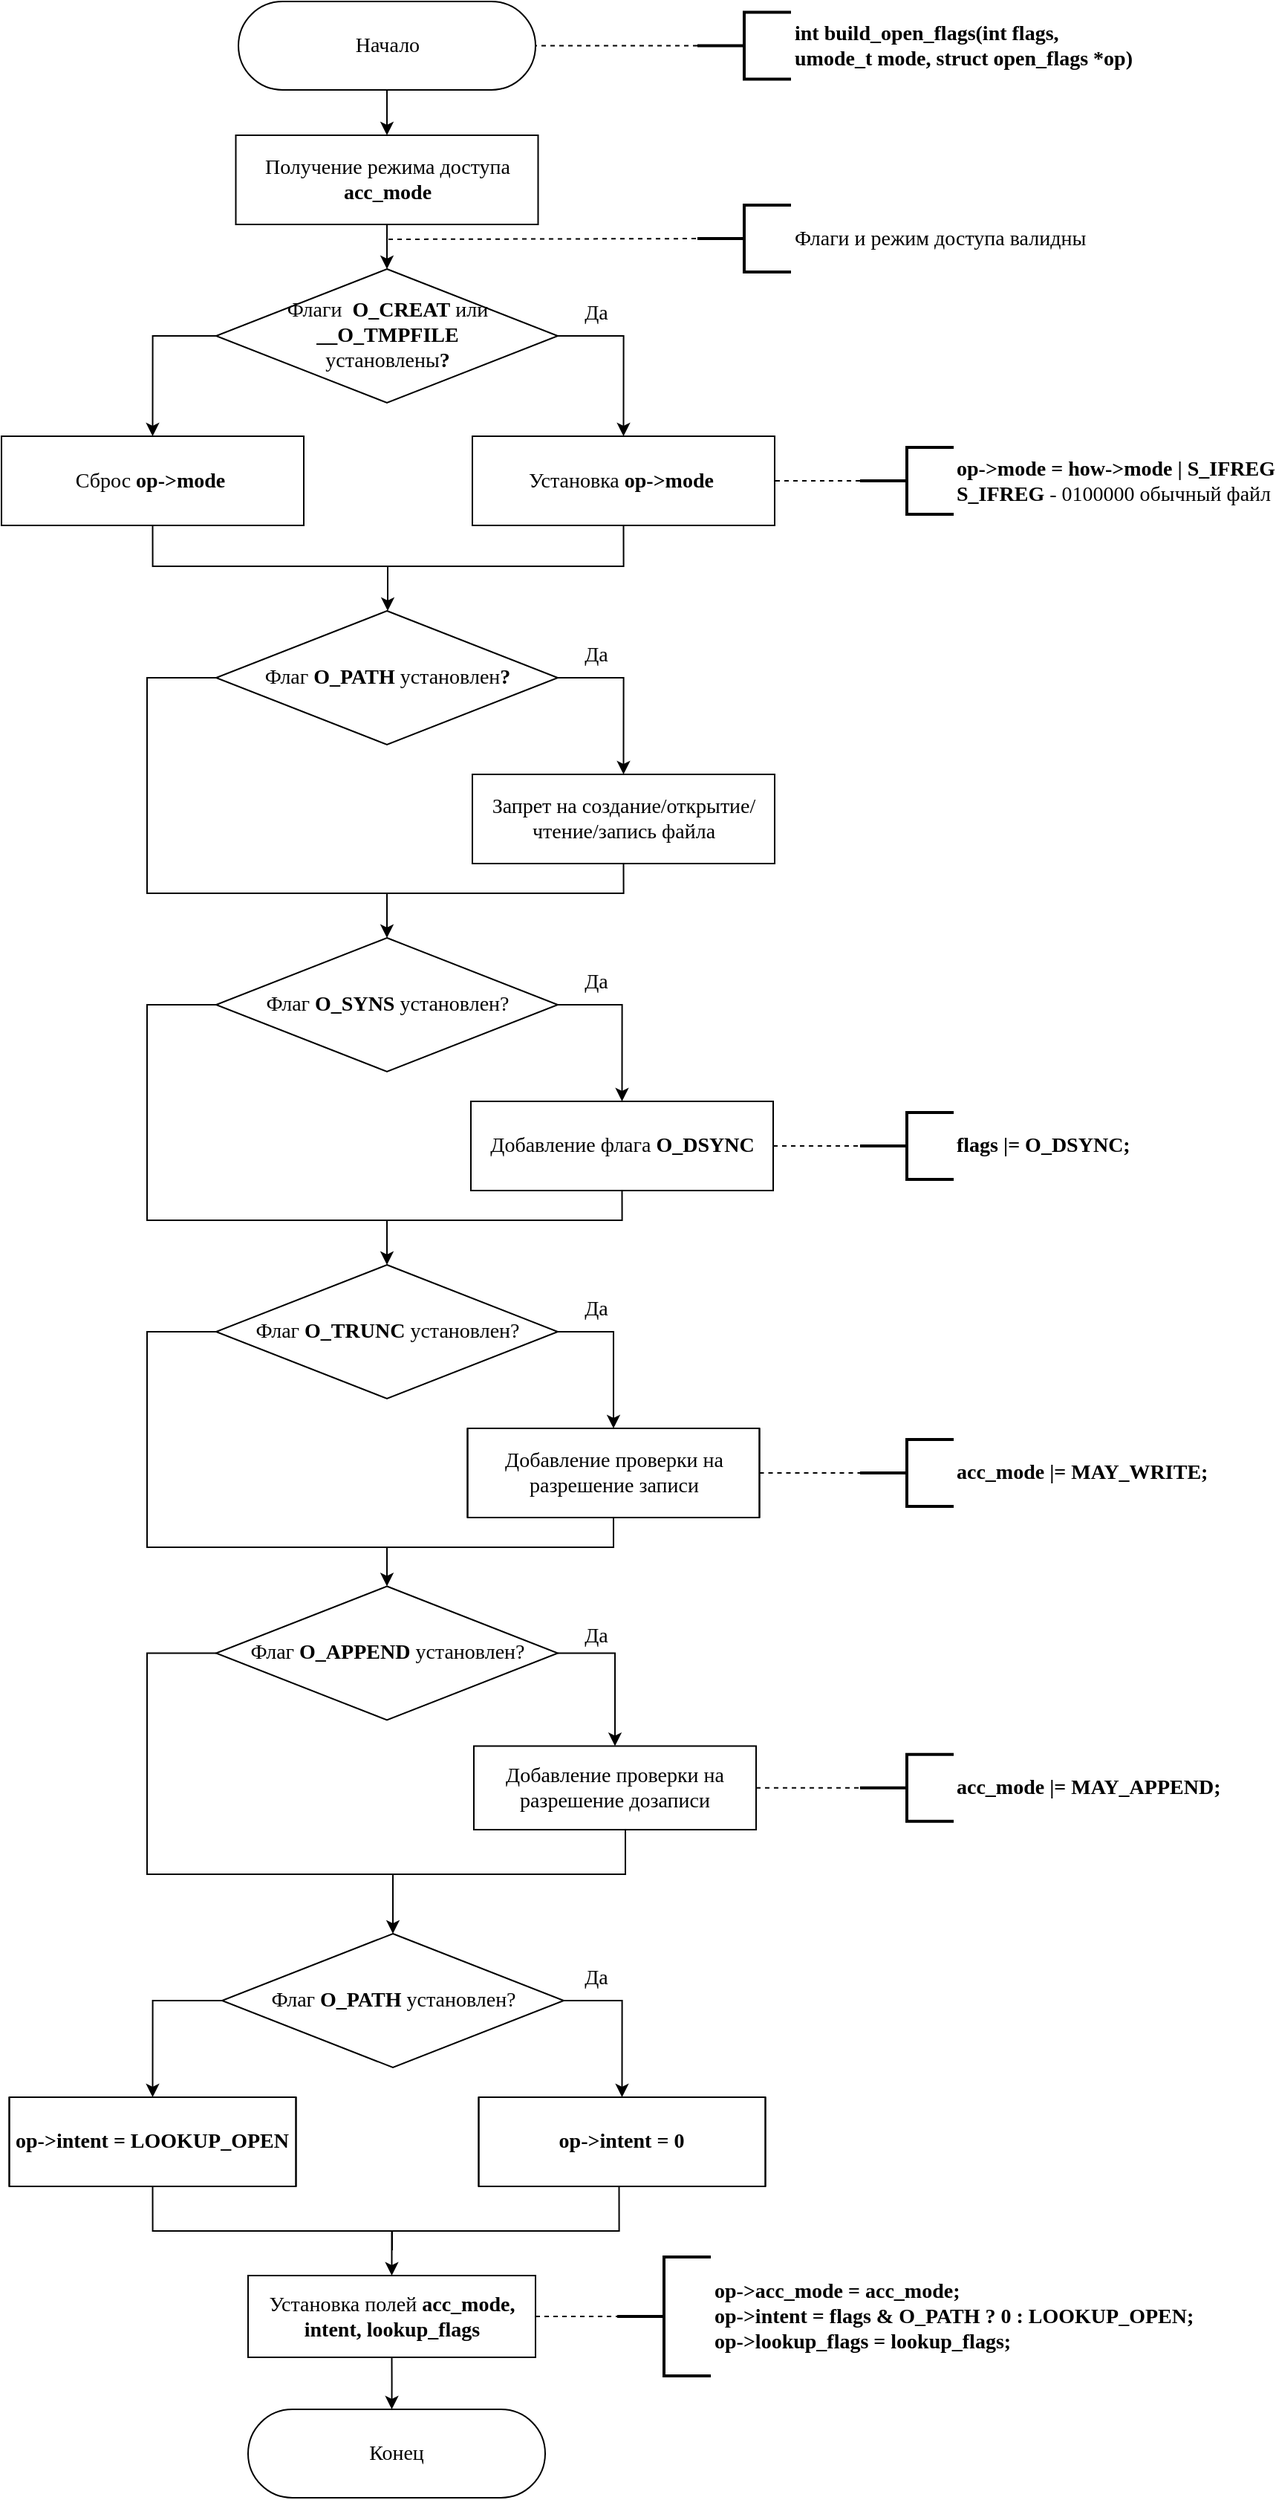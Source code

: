 <mxfile version="18.0.4" type="device"><diagram id="yznmS9RALGHqcGQ9TPkY" name="build_open_flags"><mxGraphModel dx="966" dy="589" grid="1" gridSize="10" guides="1" tooltips="1" connect="1" arrows="1" fold="1" page="1" pageScale="1" pageWidth="1000" pageHeight="1800" math="0" shadow="0"><root><mxCell id="0"/><mxCell id="1" parent="0"/><mxCell id="xr5QYeheGS8BZsds1Ehl-11" style="edgeStyle=none;html=1;exitX=0.5;exitY=1;exitDx=0;exitDy=0;entryX=0.5;entryY=0;entryDx=0;entryDy=0;fontFamily=Times New Roman;fontSize=14;fontColor=default;" parent="1" source="V66sFUMc201olFzpW1oP-2" target="xr5QYeheGS8BZsds1Ehl-4" edge="1"><mxGeometry relative="1" as="geometry"/></mxCell><mxCell id="V66sFUMc201olFzpW1oP-2" value="Начало" style="rounded=1;whiteSpace=wrap;html=1;arcSize=50;fontSize=14;fontFamily=Times New Roman;" parent="1" vertex="1"><mxGeometry x="279.5" y="60" width="200" height="59.5" as="geometry"/></mxCell><mxCell id="V66sFUMc201olFzpW1oP-5" style="edgeStyle=orthogonalEdgeStyle;rounded=0;orthogonalLoop=1;jettySize=auto;html=1;exitX=0;exitY=0.5;exitDx=0;exitDy=0;exitPerimeter=0;entryX=1;entryY=0.5;entryDx=0;entryDy=0;startArrow=none;startFill=0;endArrow=none;endFill=0;fontSize=14;dashed=1;fontFamily=Times New Roman;" parent="1" source="V66sFUMc201olFzpW1oP-6" target="V66sFUMc201olFzpW1oP-2" edge="1"><mxGeometry relative="1" as="geometry"/></mxCell><mxCell id="V66sFUMc201olFzpW1oP-6" value="&lt;div style=&quot;font-size: 14px&quot;&gt;&lt;b&gt;int build_open_flags(int flags,&lt;br style=&quot;font-size: 14px&quot;&gt;umode_t mode, struct open_flags *op)&lt;/b&gt;&lt;/div&gt;" style="strokeWidth=2;html=1;shape=mxgraph.flowchart.annotation_2;align=left;labelPosition=right;pointerEvents=1;fontSize=14;fontFamily=Times New Roman;" parent="1" vertex="1"><mxGeometry x="588.5" y="67.25" width="63" height="45" as="geometry"/></mxCell><mxCell id="V66sFUMc201olFzpW1oP-9" style="edgeStyle=orthogonalEdgeStyle;rounded=0;orthogonalLoop=1;jettySize=auto;html=1;exitX=0;exitY=0.5;exitDx=0;exitDy=0;startArrow=none;startFill=0;endArrow=classic;endFill=1;fontSize=14;fontFamily=Times New Roman;entryX=0.5;entryY=0;entryDx=0;entryDy=0;" parent="1" source="xr5QYeheGS8BZsds1Ehl-7" target="xr5QYeheGS8BZsds1Ehl-5" edge="1"><mxGeometry relative="1" as="geometry"><mxPoint x="214.53" y="305" as="sourcePoint"/><mxPoint x="167.997" y="360" as="targetPoint"/></mxGeometry></mxCell><mxCell id="V66sFUMc201olFzpW1oP-35" style="edgeStyle=orthogonalEdgeStyle;rounded=0;orthogonalLoop=1;jettySize=auto;html=1;exitX=1;exitY=0.5;exitDx=0;exitDy=0;endArrow=classic;endFill=1;fontFamily=Times New Roman;fontSize=14;entryX=0.5;entryY=0;entryDx=0;entryDy=0;" parent="1" source="xr5QYeheGS8BZsds1Ehl-7" target="xr5QYeheGS8BZsds1Ehl-6" edge="1"><mxGeometry relative="1" as="geometry"><mxPoint x="496" y="345" as="sourcePoint"/><mxPoint x="558" y="360" as="targetPoint"/></mxGeometry></mxCell><mxCell id="xr5QYeheGS8BZsds1Ehl-15" style="edgeStyle=orthogonalEdgeStyle;rounded=0;html=1;exitX=1;exitY=0.5;exitDx=0;exitDy=0;entryX=0.5;entryY=0;entryDx=0;entryDy=0;fontFamily=Times New Roman;fontSize=14;fontColor=default;jumpStyle=none;" parent="1" source="V66sFUMc201olFzpW1oP-36" target="xr5QYeheGS8BZsds1Ehl-8" edge="1"><mxGeometry relative="1" as="geometry"/></mxCell><mxCell id="xr5QYeheGS8BZsds1Ehl-31" style="edgeStyle=orthogonalEdgeStyle;rounded=0;jumpStyle=none;html=1;exitX=0;exitY=0.5;exitDx=0;exitDy=0;entryX=0.5;entryY=0;entryDx=0;entryDy=0;fontFamily=Times New Roman;fontSize=14;fontColor=default;startArrow=none;startFill=0;endArrow=classic;endFill=1;" parent="1" source="V66sFUMc201olFzpW1oP-36" target="lI9Hg3RLVakBG7dD0LxA-4" edge="1"><mxGeometry relative="1" as="geometry"><Array as="points"><mxPoint x="218" y="515"/><mxPoint x="218" y="660"/><mxPoint x="380" y="660"/></Array></mxGeometry></mxCell><mxCell id="V66sFUMc201olFzpW1oP-36" value="Флаг &lt;b&gt;O_PATH &lt;/b&gt;установлен&lt;b&gt;?&lt;/b&gt;" style="rhombus;whiteSpace=wrap;html=1;fontSize=14;fontFamily=Times New Roman;" parent="1" vertex="1"><mxGeometry x="264.5" y="470" width="230" height="90" as="geometry"/></mxCell><mxCell id="xr5QYeheGS8BZsds1Ehl-24" style="edgeStyle=orthogonalEdgeStyle;rounded=0;jumpStyle=none;html=1;exitX=1;exitY=0.5;exitDx=0;exitDy=0;entryX=0.5;entryY=0;entryDx=0;entryDy=0;fontFamily=Times New Roman;fontSize=14;fontColor=default;startArrow=none;startFill=0;endArrow=classic;endFill=1;" parent="1" source="V66sFUMc201olFzpW1oP-38" target="V66sFUMc201olFzpW1oP-39" edge="1"><mxGeometry relative="1" as="geometry"/></mxCell><mxCell id="xr5QYeheGS8BZsds1Ehl-33" style="edgeStyle=orthogonalEdgeStyle;rounded=0;jumpStyle=none;html=1;exitX=0;exitY=0.5;exitDx=0;exitDy=0;entryX=0.5;entryY=0;entryDx=0;entryDy=0;fontFamily=Times New Roman;fontSize=14;fontColor=default;startArrow=none;startFill=0;endArrow=classic;endFill=1;" parent="1" source="V66sFUMc201olFzpW1oP-38" target="V66sFUMc201olFzpW1oP-40" edge="1"><mxGeometry relative="1" as="geometry"><Array as="points"><mxPoint x="218" y="955"/><mxPoint x="218" y="1100"/><mxPoint x="380" y="1100"/></Array></mxGeometry></mxCell><mxCell id="V66sFUMc201olFzpW1oP-38" value="Флаг &lt;b&gt;O_TRUNC &lt;/b&gt;установлен?" style="rhombus;whiteSpace=wrap;html=1;fontSize=14;fontFamily=Times New Roman;" parent="1" vertex="1"><mxGeometry x="264.5" y="910" width="230" height="90" as="geometry"/></mxCell><mxCell id="xr5QYeheGS8BZsds1Ehl-39" style="edgeStyle=orthogonalEdgeStyle;rounded=0;jumpStyle=none;html=1;exitX=0.5;exitY=1;exitDx=0;exitDy=0;fontFamily=Times New Roman;fontSize=14;fontColor=default;startArrow=none;startFill=0;endArrow=none;endFill=0;" parent="1" source="V66sFUMc201olFzpW1oP-39" edge="1"><mxGeometry relative="1" as="geometry"><mxPoint x="378" y="1100" as="targetPoint"/><Array as="points"><mxPoint x="532" y="1100"/></Array></mxGeometry></mxCell><mxCell id="xr5QYeheGS8BZsds1Ehl-48" style="edgeStyle=orthogonalEdgeStyle;rounded=0;jumpStyle=none;html=1;exitX=1;exitY=0.5;exitDx=0;exitDy=0;entryX=0;entryY=0.5;entryDx=0;entryDy=0;entryPerimeter=0;dashed=1;fontFamily=Times New Roman;fontSize=14;fontColor=default;startArrow=none;startFill=0;endArrow=none;endFill=0;" parent="1" source="V66sFUMc201olFzpW1oP-39" target="lI9Hg3RLVakBG7dD0LxA-15" edge="1"><mxGeometry relative="1" as="geometry"/></mxCell><mxCell id="V66sFUMc201olFzpW1oP-39" value="Добавление проверки на разрешение записи" style="shape=process;whiteSpace=wrap;html=1;backgroundOutline=1;fontSize=14;size=0;fontFamily=Times New Roman;" parent="1" vertex="1"><mxGeometry x="433.75" y="1020" width="196.5" height="60" as="geometry"/></mxCell><mxCell id="xr5QYeheGS8BZsds1Ehl-23" style="edgeStyle=orthogonalEdgeStyle;rounded=0;jumpStyle=none;html=1;exitX=1;exitY=0.5;exitDx=0;exitDy=0;entryX=0.5;entryY=0;entryDx=0;entryDy=0;fontFamily=Times New Roman;fontSize=14;fontColor=default;startArrow=none;startFill=0;endArrow=classic;endFill=1;" parent="1" source="V66sFUMc201olFzpW1oP-40" target="V66sFUMc201olFzpW1oP-41" edge="1"><mxGeometry relative="1" as="geometry"/></mxCell><mxCell id="xr5QYeheGS8BZsds1Ehl-34" style="edgeStyle=orthogonalEdgeStyle;rounded=0;jumpStyle=none;html=1;exitX=0;exitY=0.5;exitDx=0;exitDy=0;entryX=0.5;entryY=0;entryDx=0;entryDy=0;fontFamily=Times New Roman;fontSize=14;fontColor=default;startArrow=none;startFill=0;endArrow=classic;endFill=1;" parent="1" source="V66sFUMc201olFzpW1oP-40" target="V66sFUMc201olFzpW1oP-42" edge="1"><mxGeometry relative="1" as="geometry"><Array as="points"><mxPoint x="218" y="1171"/><mxPoint x="218" y="1320"/><mxPoint x="384" y="1320"/></Array></mxGeometry></mxCell><mxCell id="V66sFUMc201olFzpW1oP-40" value="Флаг &lt;b&gt;O_APPEND &lt;/b&gt;установлен?" style="rhombus;whiteSpace=wrap;html=1;fontSize=14;fontFamily=Times New Roman;" parent="1" vertex="1"><mxGeometry x="264.5" y="1126.25" width="230" height="90" as="geometry"/></mxCell><mxCell id="xr5QYeheGS8BZsds1Ehl-40" style="edgeStyle=orthogonalEdgeStyle;rounded=0;jumpStyle=none;html=1;exitX=0.5;exitY=1;exitDx=0;exitDy=0;fontFamily=Times New Roman;fontSize=14;fontColor=default;startArrow=none;startFill=0;endArrow=none;endFill=0;" parent="1" source="V66sFUMc201olFzpW1oP-41" edge="1"><mxGeometry relative="1" as="geometry"><mxPoint x="378" y="1320" as="targetPoint"/><Array as="points"><mxPoint x="540" y="1320"/></Array></mxGeometry></mxCell><mxCell id="xr5QYeheGS8BZsds1Ehl-50" style="edgeStyle=orthogonalEdgeStyle;rounded=0;jumpStyle=none;html=1;exitX=1;exitY=0.5;exitDx=0;exitDy=0;entryX=0;entryY=0.5;entryDx=0;entryDy=0;entryPerimeter=0;dashed=1;fontFamily=Times New Roman;fontSize=14;fontColor=default;startArrow=none;startFill=0;endArrow=none;endFill=0;" parent="1" source="V66sFUMc201olFzpW1oP-41" target="lI9Hg3RLVakBG7dD0LxA-16" edge="1"><mxGeometry relative="1" as="geometry"/></mxCell><mxCell id="V66sFUMc201olFzpW1oP-41" value="Добавление проверки на &lt;br&gt;разрешение дозаписи" style="shape=process;whiteSpace=wrap;html=1;backgroundOutline=1;fontSize=14;size=0;fontFamily=Times New Roman;" parent="1" vertex="1"><mxGeometry x="438" y="1233.75" width="190" height="56.25" as="geometry"/></mxCell><mxCell id="xr5QYeheGS8BZsds1Ehl-27" style="edgeStyle=orthogonalEdgeStyle;rounded=0;jumpStyle=none;html=1;exitX=0;exitY=0.5;exitDx=0;exitDy=0;entryX=0.5;entryY=0;entryDx=0;entryDy=0;fontFamily=Times New Roman;fontSize=14;fontColor=default;startArrow=none;startFill=0;endArrow=classic;endFill=1;" parent="1" source="V66sFUMc201olFzpW1oP-42" target="V66sFUMc201olFzpW1oP-44" edge="1"><mxGeometry relative="1" as="geometry"/></mxCell><mxCell id="xr5QYeheGS8BZsds1Ehl-28" style="edgeStyle=orthogonalEdgeStyle;rounded=0;jumpStyle=none;html=1;exitX=1;exitY=0.5;exitDx=0;exitDy=0;entryX=0.5;entryY=0;entryDx=0;entryDy=0;fontFamily=Times New Roman;fontSize=14;fontColor=default;startArrow=none;startFill=0;endArrow=classic;endFill=1;" parent="1" source="V66sFUMc201olFzpW1oP-42" target="V66sFUMc201olFzpW1oP-43" edge="1"><mxGeometry relative="1" as="geometry"/></mxCell><mxCell id="V66sFUMc201olFzpW1oP-42" value="Флаг &lt;b&gt;O_PATH &lt;/b&gt;установлен?" style="rhombus;whiteSpace=wrap;html=1;fontSize=14;fontFamily=Times New Roman;" parent="1" vertex="1"><mxGeometry x="268.5" y="1360" width="230" height="90" as="geometry"/></mxCell><mxCell id="xr5QYeheGS8BZsds1Ehl-42" style="edgeStyle=orthogonalEdgeStyle;rounded=0;jumpStyle=none;html=1;fontFamily=Times New Roman;fontSize=14;fontColor=default;startArrow=none;startFill=0;endArrow=none;endFill=0;exitX=0.5;exitY=1;exitDx=0;exitDy=0;" parent="1" edge="1"><mxGeometry relative="1" as="geometry"><mxPoint x="383" y="1573" as="targetPoint"/><mxPoint x="535.75" y="1530" as="sourcePoint"/><Array as="points"><mxPoint x="536" y="1560"/><mxPoint x="383" y="1560"/></Array></mxGeometry></mxCell><mxCell id="V66sFUMc201olFzpW1oP-43" value="&lt;b&gt;op-&amp;gt;intent = 0&lt;/b&gt;" style="shape=process;whiteSpace=wrap;html=1;backgroundOutline=1;fontSize=14;size=0;fontFamily=Times New Roman;" parent="1" vertex="1"><mxGeometry x="441.25" y="1470" width="193" height="60" as="geometry"/></mxCell><mxCell id="xr5QYeheGS8BZsds1Ehl-36" style="edgeStyle=orthogonalEdgeStyle;rounded=0;jumpStyle=none;html=1;exitX=0.5;exitY=1;exitDx=0;exitDy=0;entryX=0.5;entryY=0;entryDx=0;entryDy=0;fontFamily=Times New Roman;fontSize=14;fontColor=default;startArrow=none;startFill=0;endArrow=classic;endFill=1;" parent="1" source="V66sFUMc201olFzpW1oP-45" edge="1"><mxGeometry relative="1" as="geometry"><mxPoint x="382.75" y="1680" as="targetPoint"/></mxGeometry></mxCell><mxCell id="xr5QYeheGS8BZsds1Ehl-55" style="edgeStyle=orthogonalEdgeStyle;rounded=0;jumpStyle=none;html=1;exitX=1;exitY=0.5;exitDx=0;exitDy=0;entryX=0;entryY=0.5;entryDx=0;entryDy=0;entryPerimeter=0;dashed=1;fontFamily=Times New Roman;fontSize=14;fontColor=default;startArrow=none;startFill=0;endArrow=none;endFill=0;" parent="1" source="V66sFUMc201olFzpW1oP-45" target="lI9Hg3RLVakBG7dD0LxA-22" edge="1"><mxGeometry relative="1" as="geometry"/></mxCell><mxCell id="V66sFUMc201olFzpW1oP-45" value="Установка полей &lt;b&gt;acc_mode, intent, lookup_flags&lt;/b&gt;" style="shape=process;whiteSpace=wrap;html=1;backgroundOutline=1;fontSize=14;size=0;fontFamily=Times New Roman;" parent="1" vertex="1"><mxGeometry x="286" y="1590" width="193.5" height="55" as="geometry"/></mxCell><mxCell id="xr5QYeheGS8BZsds1Ehl-16" style="edgeStyle=orthogonalEdgeStyle;rounded=0;jumpStyle=none;html=1;exitX=0;exitY=0.5;exitDx=0;exitDy=0;exitPerimeter=0;fontFamily=Times New Roman;fontSize=14;fontColor=default;endArrow=none;endFill=0;dashed=1;" parent="1" source="V66sFUMc201olFzpW1oP-65" edge="1"><mxGeometry relative="1" as="geometry"><mxPoint x="378" y="220" as="targetPoint"/><Array as="points"><mxPoint x="606" y="220"/></Array></mxGeometry></mxCell><mxCell id="V66sFUMc201olFzpW1oP-65" value="&lt;div style=&quot;font-size: 14px;&quot;&gt;Флаги и режим доступа валидны&lt;/div&gt;" style="strokeWidth=2;html=1;shape=mxgraph.flowchart.annotation_2;align=left;labelPosition=right;pointerEvents=1;fontSize=14;fontFamily=Times New Roman;" parent="1" vertex="1"><mxGeometry x="588.5" y="197" width="63" height="45" as="geometry"/></mxCell><mxCell id="xr5QYeheGS8BZsds1Ehl-17" style="edgeStyle=orthogonalEdgeStyle;rounded=0;jumpStyle=none;html=1;exitX=0;exitY=0.5;exitDx=0;exitDy=0;exitPerimeter=0;entryX=1;entryY=0.5;entryDx=0;entryDy=0;dashed=1;fontFamily=Times New Roman;fontSize=14;fontColor=default;endArrow=none;endFill=0;" parent="1" source="KDt0cg1roS4QJycBWav7-2" target="xr5QYeheGS8BZsds1Ehl-6" edge="1"><mxGeometry relative="1" as="geometry"/></mxCell><mxCell id="KDt0cg1roS4QJycBWav7-2" value="&lt;div style=&quot;font-size: 14px&quot;&gt;&lt;b&gt;op-&amp;gt;mode = how-&amp;gt;mode | S_IFREG&lt;/b&gt;&lt;/div&gt;&lt;div style=&quot;font-size: 14px&quot;&gt;&lt;b&gt;S_IFREG&lt;/b&gt; - 0100000 обычный файл&lt;/div&gt;" style="strokeWidth=2;html=1;shape=mxgraph.flowchart.annotation_2;align=left;labelPosition=right;pointerEvents=1;fontSize=14;fontFamily=Times New Roman;" parent="1" vertex="1"><mxGeometry x="698" y="360" width="63" height="45" as="geometry"/></mxCell><mxCell id="lI9Hg3RLVakBG7dD0LxA-1" value="&lt;div style=&quot;font-size: 14px&quot;&gt;&lt;font style=&quot;font-size: 14px&quot;&gt;&lt;span style=&quot;font-size: 14px&quot;&gt;&lt;b&gt;flags |= O_DSYNC;&lt;/b&gt;&lt;/span&gt;&lt;/font&gt;&lt;br style=&quot;font-size: 14px&quot;&gt;&lt;/div&gt;" style="strokeWidth=2;html=1;shape=mxgraph.flowchart.annotation_2;align=left;labelPosition=right;pointerEvents=1;fontSize=14;fontFamily=Times New Roman;" parent="1" vertex="1"><mxGeometry x="698" y="807.5" width="63" height="45" as="geometry"/></mxCell><mxCell id="xr5QYeheGS8BZsds1Ehl-22" style="edgeStyle=orthogonalEdgeStyle;rounded=0;jumpStyle=none;html=1;exitX=1;exitY=0.5;exitDx=0;exitDy=0;entryX=0.5;entryY=0;entryDx=0;entryDy=0;fontFamily=Times New Roman;fontSize=14;fontColor=default;startArrow=none;startFill=0;endArrow=classic;endFill=1;" parent="1" source="lI9Hg3RLVakBG7dD0LxA-4" target="xr5QYeheGS8BZsds1Ehl-9" edge="1"><mxGeometry relative="1" as="geometry"/></mxCell><mxCell id="xr5QYeheGS8BZsds1Ehl-32" style="edgeStyle=orthogonalEdgeStyle;rounded=0;jumpStyle=none;html=1;exitX=0;exitY=0.5;exitDx=0;exitDy=0;entryX=0.5;entryY=0;entryDx=0;entryDy=0;fontFamily=Times New Roman;fontSize=14;fontColor=default;startArrow=none;startFill=0;endArrow=classic;endFill=1;" parent="1" source="lI9Hg3RLVakBG7dD0LxA-4" target="V66sFUMc201olFzpW1oP-38" edge="1"><mxGeometry relative="1" as="geometry"><Array as="points"><mxPoint x="218" y="735"/><mxPoint x="218" y="880"/><mxPoint x="380" y="880"/></Array></mxGeometry></mxCell><mxCell id="lI9Hg3RLVakBG7dD0LxA-4" value="Флаг &lt;b&gt;O_SYNS&lt;/b&gt; установлен?" style="rhombus;whiteSpace=wrap;html=1;fontSize=14;fontFamily=Times New Roman;" parent="1" vertex="1"><mxGeometry x="264.5" y="690" width="230" height="90" as="geometry"/></mxCell><mxCell id="lI9Hg3RLVakBG7dD0LxA-15" value="&lt;div style=&quot;font-size: 14px&quot;&gt;&lt;font style=&quot;font-size: 14px&quot;&gt;&lt;b&gt;acc_mode |= MAY_WRITE;&lt;/b&gt;&lt;/font&gt;&lt;br style=&quot;font-size: 14px&quot;&gt;&lt;/div&gt;" style="strokeWidth=2;html=1;shape=mxgraph.flowchart.annotation_2;align=left;labelPosition=right;pointerEvents=1;fontSize=14;fontFamily=Times New Roman;" parent="1" vertex="1"><mxGeometry x="698" y="1027.5" width="63" height="45" as="geometry"/></mxCell><mxCell id="lI9Hg3RLVakBG7dD0LxA-16" value="&lt;div style=&quot;font-size: 14px&quot;&gt;&lt;font style=&quot;font-size: 14px&quot;&gt;&lt;b&gt;acc_mode |= MAY_APPEND;&lt;/b&gt;&lt;/font&gt;&lt;br style=&quot;font-size: 14px&quot;&gt;&lt;/div&gt;" style="strokeWidth=2;html=1;shape=mxgraph.flowchart.annotation_2;align=left;labelPosition=right;pointerEvents=1;fontSize=14;fontFamily=Times New Roman;" parent="1" vertex="1"><mxGeometry x="698" y="1239.38" width="63" height="45" as="geometry"/></mxCell><mxCell id="lI9Hg3RLVakBG7dD0LxA-22" value="&lt;div style=&quot;font-size: 14px&quot;&gt;&lt;font style=&quot;font-size: 14px&quot;&gt;&lt;b&gt;op-&amp;gt;acc_mode = acc_mode;&lt;br style=&quot;font-size: 14px&quot;&gt;op-&amp;gt;intent = flags &amp;amp; O_PATH ? 0 : LOOKUP_OPEN;&lt;br style=&quot;font-size: 14px&quot;&gt;op-&amp;gt;lookup_flags = lookup_flags;&lt;/b&gt;&lt;/font&gt;&lt;br style=&quot;font-size: 14px&quot;&gt;&lt;/div&gt;" style="strokeWidth=2;html=1;shape=mxgraph.flowchart.annotation_2;align=left;labelPosition=right;pointerEvents=1;fontSize=14;fontFamily=Times New Roman;" parent="1" vertex="1"><mxGeometry x="534.5" y="1577.5" width="63" height="80" as="geometry"/></mxCell><mxCell id="xr5QYeheGS8BZsds1Ehl-18" style="edgeStyle=orthogonalEdgeStyle;rounded=0;jumpStyle=none;html=1;exitX=0.5;exitY=1;exitDx=0;exitDy=0;entryX=0.5;entryY=1;entryDx=0;entryDy=0;fontFamily=Times New Roman;fontSize=14;fontColor=default;endArrow=none;endFill=0;" parent="1" source="xr5QYeheGS8BZsds1Ehl-5" target="xr5QYeheGS8BZsds1Ehl-6" edge="1"><mxGeometry relative="1" as="geometry"><Array as="points"><mxPoint x="222" y="440"/><mxPoint x="539" y="440"/></Array></mxGeometry></mxCell><mxCell id="xr5QYeheGS8BZsds1Ehl-5" value="Сброс &lt;b&gt;op-&amp;gt;mode&lt;/b&gt;&amp;nbsp;" style="shape=process;whiteSpace=wrap;html=1;backgroundOutline=1;fontSize=14;size=0;fontFamily=Times New Roman;" parent="1" vertex="1"><mxGeometry x="120" y="352.5" width="203.5" height="60" as="geometry"/></mxCell><mxCell id="xr5QYeheGS8BZsds1Ehl-6" value="Установка &lt;b&gt;op-&amp;gt;mode&lt;/b&gt;&amp;nbsp;" style="shape=process;whiteSpace=wrap;html=1;backgroundOutline=1;fontSize=14;size=0;fontFamily=Times New Roman;" parent="1" vertex="1"><mxGeometry x="437" y="352.5" width="203.5" height="60" as="geometry"/></mxCell><mxCell id="xr5QYeheGS8BZsds1Ehl-21" style="edgeStyle=orthogonalEdgeStyle;rounded=0;jumpStyle=none;html=1;fontFamily=Times New Roman;fontSize=14;fontColor=default;startArrow=none;startFill=0;endArrow=classic;endFill=1;" parent="1" edge="1"><mxGeometry relative="1" as="geometry"><mxPoint x="380" y="440" as="sourcePoint"/><mxPoint x="380" y="470" as="targetPoint"/></mxGeometry></mxCell><mxCell id="xr5QYeheGS8BZsds1Ehl-7" value="Флаги&amp;nbsp;&amp;nbsp;&lt;b&gt;O_CREAT&lt;/b&gt; или &lt;br style=&quot;font-size: 14px&quot;&gt;&lt;b&gt;__O_TMPFILE &lt;br&gt;&lt;/b&gt;установлены&lt;b&gt;?&lt;/b&gt;" style="rhombus;whiteSpace=wrap;html=1;fontSize=14;fontFamily=Times New Roman;" parent="1" vertex="1"><mxGeometry x="264.5" y="240" width="230" height="90" as="geometry"/></mxCell><mxCell id="xr5QYeheGS8BZsds1Ehl-37" style="edgeStyle=orthogonalEdgeStyle;rounded=0;jumpStyle=none;html=1;exitX=0.5;exitY=1;exitDx=0;exitDy=0;fontFamily=Times New Roman;fontSize=14;fontColor=default;startArrow=none;startFill=0;endArrow=none;endFill=0;" parent="1" source="xr5QYeheGS8BZsds1Ehl-8" edge="1"><mxGeometry relative="1" as="geometry"><mxPoint x="378" y="660" as="targetPoint"/><Array as="points"><mxPoint x="539" y="660"/></Array></mxGeometry></mxCell><mxCell id="xr5QYeheGS8BZsds1Ehl-8" value="Запрет на создание/открытие/чтение/запись файла" style="shape=process;whiteSpace=wrap;html=1;backgroundOutline=1;fontSize=14;size=0;fontFamily=Times New Roman;" parent="1" vertex="1"><mxGeometry x="437" y="580" width="203.5" height="60" as="geometry"/></mxCell><mxCell id="xr5QYeheGS8BZsds1Ehl-38" style="edgeStyle=orthogonalEdgeStyle;rounded=0;jumpStyle=none;html=1;exitX=0.5;exitY=1;exitDx=0;exitDy=0;fontFamily=Times New Roman;fontSize=14;fontColor=default;startArrow=none;startFill=0;endArrow=none;endFill=0;" parent="1" source="xr5QYeheGS8BZsds1Ehl-9" edge="1"><mxGeometry relative="1" as="geometry"><mxPoint x="378" y="880" as="targetPoint"/><Array as="points"><mxPoint x="538" y="880"/></Array></mxGeometry></mxCell><mxCell id="xr5QYeheGS8BZsds1Ehl-46" style="edgeStyle=orthogonalEdgeStyle;rounded=0;jumpStyle=none;html=1;exitX=1;exitY=0.5;exitDx=0;exitDy=0;entryX=0;entryY=0.5;entryDx=0;entryDy=0;entryPerimeter=0;fontFamily=Times New Roman;fontSize=14;fontColor=default;startArrow=none;startFill=0;endArrow=none;endFill=0;dashed=1;" parent="1" source="xr5QYeheGS8BZsds1Ehl-9" target="lI9Hg3RLVakBG7dD0LxA-1" edge="1"><mxGeometry relative="1" as="geometry"/></mxCell><mxCell id="xr5QYeheGS8BZsds1Ehl-9" value="&lt;div style=&quot;text-align: left ; font-size: 14px&quot;&gt;&lt;font style=&quot;font-size: 14px&quot;&gt;&lt;span style=&quot;font-size: 14px&quot;&gt;Добавление флага &lt;b&gt;O_DSYNC&lt;/b&gt;&lt;/span&gt;&lt;/font&gt;&lt;/div&gt;" style="shape=process;whiteSpace=wrap;html=1;backgroundOutline=1;fontSize=14;size=0;fontFamily=Times New Roman;" parent="1" vertex="1"><mxGeometry x="436" y="800" width="203.5" height="60" as="geometry"/></mxCell><mxCell id="xr5QYeheGS8BZsds1Ehl-35" style="edgeStyle=orthogonalEdgeStyle;rounded=0;jumpStyle=none;html=1;exitX=0.5;exitY=1;exitDx=0;exitDy=0;fontFamily=Times New Roman;fontSize=14;fontColor=default;startArrow=none;startFill=0;endArrow=classic;endFill=1;" parent="1" source="V66sFUMc201olFzpW1oP-44" target="V66sFUMc201olFzpW1oP-45" edge="1"><mxGeometry relative="1" as="geometry"/></mxCell><mxCell id="V66sFUMc201olFzpW1oP-44" value="&lt;b&gt;op-&amp;gt;intent = LOOKUP_OPEN&lt;/b&gt;" style="shape=process;whiteSpace=wrap;html=1;backgroundOutline=1;fontSize=14;size=0;fontFamily=Times New Roman;" parent="1" vertex="1"><mxGeometry x="125.25" y="1470" width="193" height="60" as="geometry"/></mxCell><mxCell id="xr5QYeheGS8BZsds1Ehl-12" style="edgeStyle=none;html=1;exitX=0.5;exitY=1;exitDx=0;exitDy=0;fontFamily=Times New Roman;fontSize=14;fontColor=default;" parent="1" source="xr5QYeheGS8BZsds1Ehl-4" target="xr5QYeheGS8BZsds1Ehl-7" edge="1"><mxGeometry relative="1" as="geometry"/></mxCell><mxCell id="xr5QYeheGS8BZsds1Ehl-4" value="&lt;font style=&quot;font-size: 14px&quot;&gt;Получение режима доступа &lt;b&gt;acc_mode&lt;/b&gt;&lt;/font&gt;" style="rounded=0;whiteSpace=wrap;html=1;fontFamily=Times New Roman;fontSize=14;" parent="1" vertex="1"><mxGeometry x="277.75" y="150" width="203.5" height="60" as="geometry"/></mxCell><mxCell id="xr5QYeheGS8BZsds1Ehl-43" value="Да" style="text;html=1;align=center;verticalAlign=middle;resizable=0;points=[];autosize=1;strokeColor=none;fillColor=none;fontSize=14;fontFamily=Times New Roman;fontColor=default;" parent="1" vertex="1"><mxGeometry x="504.5" y="260" width="30" height="20" as="geometry"/></mxCell><mxCell id="xr5QYeheGS8BZsds1Ehl-44" value="Да" style="text;html=1;align=center;verticalAlign=middle;resizable=0;points=[];autosize=1;strokeColor=none;fillColor=none;fontSize=14;fontFamily=Times New Roman;fontColor=default;" parent="1" vertex="1"><mxGeometry x="504.5" y="490" width="30" height="20" as="geometry"/></mxCell><mxCell id="xr5QYeheGS8BZsds1Ehl-45" value="Да" style="text;html=1;align=center;verticalAlign=middle;resizable=0;points=[];autosize=1;strokeColor=none;fillColor=none;fontSize=14;fontFamily=Times New Roman;fontColor=default;" parent="1" vertex="1"><mxGeometry x="504.5" y="710" width="30" height="20" as="geometry"/></mxCell><mxCell id="xr5QYeheGS8BZsds1Ehl-47" value="Да" style="text;html=1;align=center;verticalAlign=middle;resizable=0;points=[];autosize=1;strokeColor=none;fillColor=none;fontSize=14;fontFamily=Times New Roman;fontColor=default;" parent="1" vertex="1"><mxGeometry x="504.5" y="930" width="30" height="20" as="geometry"/></mxCell><mxCell id="xr5QYeheGS8BZsds1Ehl-49" value="Да" style="text;html=1;align=center;verticalAlign=middle;resizable=0;points=[];autosize=1;strokeColor=none;fillColor=none;fontSize=14;fontFamily=Times New Roman;fontColor=default;" parent="1" vertex="1"><mxGeometry x="504.5" y="1150" width="30" height="20" as="geometry"/></mxCell><mxCell id="xr5QYeheGS8BZsds1Ehl-53" value="Конец" style="rounded=1;whiteSpace=wrap;html=1;arcSize=50;fontSize=14;fontFamily=Times New Roman;" parent="1" vertex="1"><mxGeometry x="286" y="1680" width="200" height="59.5" as="geometry"/></mxCell><mxCell id="xr5QYeheGS8BZsds1Ehl-54" value="Да" style="text;html=1;align=center;verticalAlign=middle;resizable=0;points=[];autosize=1;strokeColor=none;fillColor=none;fontSize=14;fontFamily=Times New Roman;fontColor=default;" parent="1" vertex="1"><mxGeometry x="504.5" y="1380" width="30" height="20" as="geometry"/></mxCell></root></mxGraphModel></diagram></mxfile>